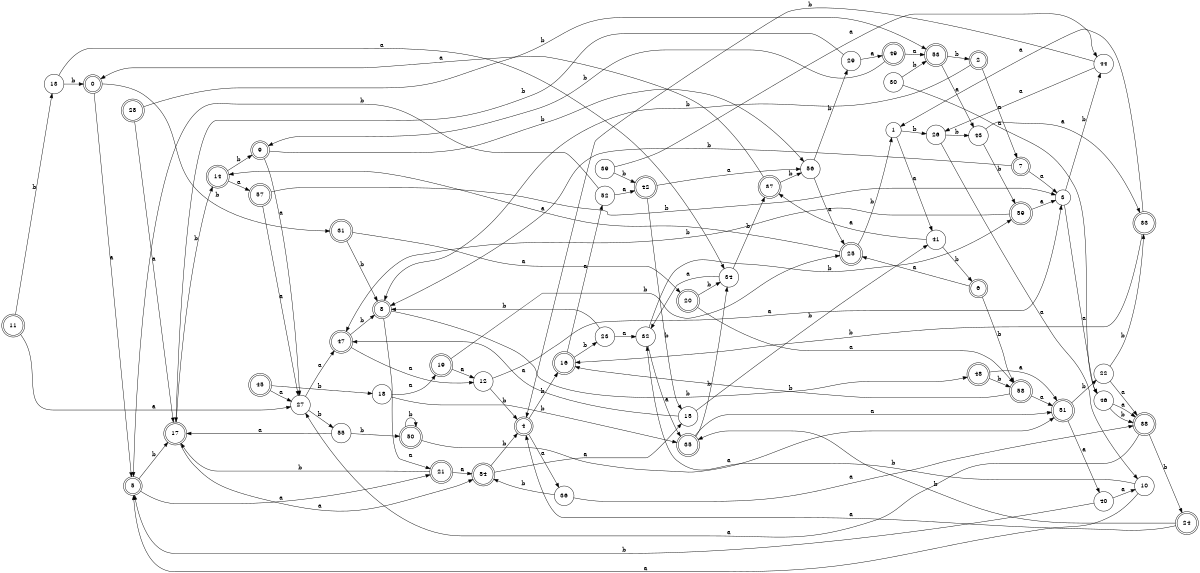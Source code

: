digraph n48_3 {
__start0 [label="" shape="none"];

rankdir=LR;
size="8,5";

s0 [style="rounded,filled", color="black", fillcolor="white" shape="doublecircle", label="0"];
s1 [style="filled", color="black", fillcolor="white" shape="circle", label="1"];
s2 [style="rounded,filled", color="black", fillcolor="white" shape="doublecircle", label="2"];
s3 [style="filled", color="black", fillcolor="white" shape="circle", label="3"];
s4 [style="rounded,filled", color="black", fillcolor="white" shape="doublecircle", label="4"];
s5 [style="rounded,filled", color="black", fillcolor="white" shape="doublecircle", label="5"];
s6 [style="rounded,filled", color="black", fillcolor="white" shape="doublecircle", label="6"];
s7 [style="rounded,filled", color="black", fillcolor="white" shape="doublecircle", label="7"];
s8 [style="rounded,filled", color="black", fillcolor="white" shape="doublecircle", label="8"];
s9 [style="rounded,filled", color="black", fillcolor="white" shape="doublecircle", label="9"];
s10 [style="filled", color="black", fillcolor="white" shape="circle", label="10"];
s11 [style="rounded,filled", color="black", fillcolor="white" shape="doublecircle", label="11"];
s12 [style="filled", color="black", fillcolor="white" shape="circle", label="12"];
s13 [style="filled", color="black", fillcolor="white" shape="circle", label="13"];
s14 [style="rounded,filled", color="black", fillcolor="white" shape="doublecircle", label="14"];
s15 [style="filled", color="black", fillcolor="white" shape="circle", label="15"];
s16 [style="rounded,filled", color="black", fillcolor="white" shape="doublecircle", label="16"];
s17 [style="rounded,filled", color="black", fillcolor="white" shape="doublecircle", label="17"];
s18 [style="filled", color="black", fillcolor="white" shape="circle", label="18"];
s19 [style="rounded,filled", color="black", fillcolor="white" shape="doublecircle", label="19"];
s20 [style="rounded,filled", color="black", fillcolor="white" shape="doublecircle", label="20"];
s21 [style="rounded,filled", color="black", fillcolor="white" shape="doublecircle", label="21"];
s22 [style="filled", color="black", fillcolor="white" shape="circle", label="22"];
s23 [style="filled", color="black", fillcolor="white" shape="circle", label="23"];
s24 [style="rounded,filled", color="black", fillcolor="white" shape="doublecircle", label="24"];
s25 [style="rounded,filled", color="black", fillcolor="white" shape="doublecircle", label="25"];
s26 [style="filled", color="black", fillcolor="white" shape="circle", label="26"];
s27 [style="filled", color="black", fillcolor="white" shape="circle", label="27"];
s28 [style="rounded,filled", color="black", fillcolor="white" shape="doublecircle", label="28"];
s29 [style="filled", color="black", fillcolor="white" shape="circle", label="29"];
s30 [style="filled", color="black", fillcolor="white" shape="circle", label="30"];
s31 [style="rounded,filled", color="black", fillcolor="white" shape="doublecircle", label="31"];
s32 [style="filled", color="black", fillcolor="white" shape="circle", label="32"];
s33 [style="rounded,filled", color="black", fillcolor="white" shape="doublecircle", label="33"];
s34 [style="filled", color="black", fillcolor="white" shape="circle", label="34"];
s35 [style="rounded,filled", color="black", fillcolor="white" shape="doublecircle", label="35"];
s36 [style="filled", color="black", fillcolor="white" shape="circle", label="36"];
s37 [style="rounded,filled", color="black", fillcolor="white" shape="doublecircle", label="37"];
s38 [style="rounded,filled", color="black", fillcolor="white" shape="doublecircle", label="38"];
s39 [style="filled", color="black", fillcolor="white" shape="circle", label="39"];
s40 [style="filled", color="black", fillcolor="white" shape="circle", label="40"];
s41 [style="filled", color="black", fillcolor="white" shape="circle", label="41"];
s42 [style="rounded,filled", color="black", fillcolor="white" shape="doublecircle", label="42"];
s43 [style="filled", color="black", fillcolor="white" shape="circle", label="43"];
s44 [style="filled", color="black", fillcolor="white" shape="circle", label="44"];
s45 [style="rounded,filled", color="black", fillcolor="white" shape="doublecircle", label="45"];
s46 [style="filled", color="black", fillcolor="white" shape="circle", label="46"];
s47 [style="rounded,filled", color="black", fillcolor="white" shape="doublecircle", label="47"];
s48 [style="rounded,filled", color="black", fillcolor="white" shape="doublecircle", label="48"];
s49 [style="rounded,filled", color="black", fillcolor="white" shape="doublecircle", label="49"];
s50 [style="rounded,filled", color="black", fillcolor="white" shape="doublecircle", label="50"];
s51 [style="rounded,filled", color="black", fillcolor="white" shape="doublecircle", label="51"];
s52 [style="filled", color="black", fillcolor="white" shape="circle", label="52"];
s53 [style="rounded,filled", color="black", fillcolor="white" shape="doublecircle", label="53"];
s54 [style="rounded,filled", color="black", fillcolor="white" shape="doublecircle", label="54"];
s55 [style="filled", color="black", fillcolor="white" shape="circle", label="55"];
s56 [style="filled", color="black", fillcolor="white" shape="circle", label="56"];
s57 [style="rounded,filled", color="black", fillcolor="white" shape="doublecircle", label="57"];
s58 [style="rounded,filled", color="black", fillcolor="white" shape="doublecircle", label="58"];
s59 [style="rounded,filled", color="black", fillcolor="white" shape="doublecircle", label="59"];
s0 -> s5 [label="a"];
s0 -> s31 [label="b"];
s1 -> s41 [label="a"];
s1 -> s26 [label="b"];
s2 -> s7 [label="a"];
s2 -> s8 [label="b"];
s3 -> s46 [label="a"];
s3 -> s44 [label="b"];
s4 -> s36 [label="a"];
s4 -> s16 [label="b"];
s5 -> s21 [label="a"];
s5 -> s17 [label="b"];
s6 -> s25 [label="a"];
s6 -> s58 [label="b"];
s7 -> s3 [label="a"];
s7 -> s8 [label="b"];
s8 -> s21 [label="a"];
s8 -> s48 [label="b"];
s9 -> s27 [label="a"];
s9 -> s56 [label="b"];
s10 -> s5 [label="a"];
s10 -> s32 [label="b"];
s11 -> s27 [label="a"];
s11 -> s13 [label="b"];
s12 -> s3 [label="a"];
s12 -> s4 [label="b"];
s13 -> s34 [label="a"];
s13 -> s0 [label="b"];
s14 -> s57 [label="a"];
s14 -> s9 [label="b"];
s15 -> s47 [label="a"];
s15 -> s41 [label="b"];
s16 -> s52 [label="a"];
s16 -> s23 [label="b"];
s17 -> s54 [label="a"];
s17 -> s14 [label="b"];
s18 -> s19 [label="a"];
s18 -> s35 [label="b"];
s19 -> s12 [label="a"];
s19 -> s25 [label="b"];
s20 -> s58 [label="a"];
s20 -> s34 [label="b"];
s21 -> s54 [label="a"];
s21 -> s17 [label="b"];
s22 -> s38 [label="a"];
s22 -> s33 [label="b"];
s23 -> s32 [label="a"];
s23 -> s8 [label="b"];
s24 -> s4 [label="a"];
s24 -> s35 [label="b"];
s25 -> s14 [label="a"];
s25 -> s1 [label="b"];
s26 -> s10 [label="a"];
s26 -> s43 [label="b"];
s27 -> s47 [label="a"];
s27 -> s55 [label="b"];
s28 -> s17 [label="a"];
s28 -> s53 [label="b"];
s29 -> s49 [label="a"];
s29 -> s17 [label="b"];
s30 -> s46 [label="a"];
s30 -> s53 [label="b"];
s31 -> s20 [label="a"];
s31 -> s8 [label="b"];
s32 -> s35 [label="a"];
s32 -> s59 [label="b"];
s33 -> s1 [label="a"];
s33 -> s16 [label="b"];
s34 -> s32 [label="a"];
s34 -> s37 [label="b"];
s35 -> s51 [label="a"];
s35 -> s34 [label="b"];
s36 -> s38 [label="a"];
s36 -> s54 [label="b"];
s37 -> s0 [label="a"];
s37 -> s56 [label="b"];
s38 -> s27 [label="a"];
s38 -> s24 [label="b"];
s39 -> s44 [label="a"];
s39 -> s42 [label="b"];
s40 -> s10 [label="a"];
s40 -> s5 [label="b"];
s41 -> s37 [label="a"];
s41 -> s6 [label="b"];
s42 -> s56 [label="a"];
s42 -> s15 [label="b"];
s43 -> s33 [label="a"];
s43 -> s59 [label="b"];
s44 -> s26 [label="a"];
s44 -> s4 [label="b"];
s45 -> s27 [label="a"];
s45 -> s18 [label="b"];
s46 -> s38 [label="a"];
s46 -> s38 [label="b"];
s47 -> s12 [label="a"];
s47 -> s8 [label="b"];
s48 -> s51 [label="a"];
s48 -> s58 [label="b"];
s49 -> s53 [label="a"];
s49 -> s9 [label="b"];
s50 -> s51 [label="a"];
s50 -> s50 [label="b"];
s51 -> s40 [label="a"];
s51 -> s22 [label="b"];
s52 -> s42 [label="a"];
s52 -> s5 [label="b"];
s53 -> s43 [label="a"];
s53 -> s2 [label="b"];
s54 -> s15 [label="a"];
s54 -> s4 [label="b"];
s55 -> s17 [label="a"];
s55 -> s50 [label="b"];
s56 -> s25 [label="a"];
s56 -> s29 [label="b"];
s57 -> s27 [label="a"];
s57 -> s3 [label="b"];
s58 -> s51 [label="a"];
s58 -> s16 [label="b"];
s59 -> s3 [label="a"];
s59 -> s47 [label="b"];

}